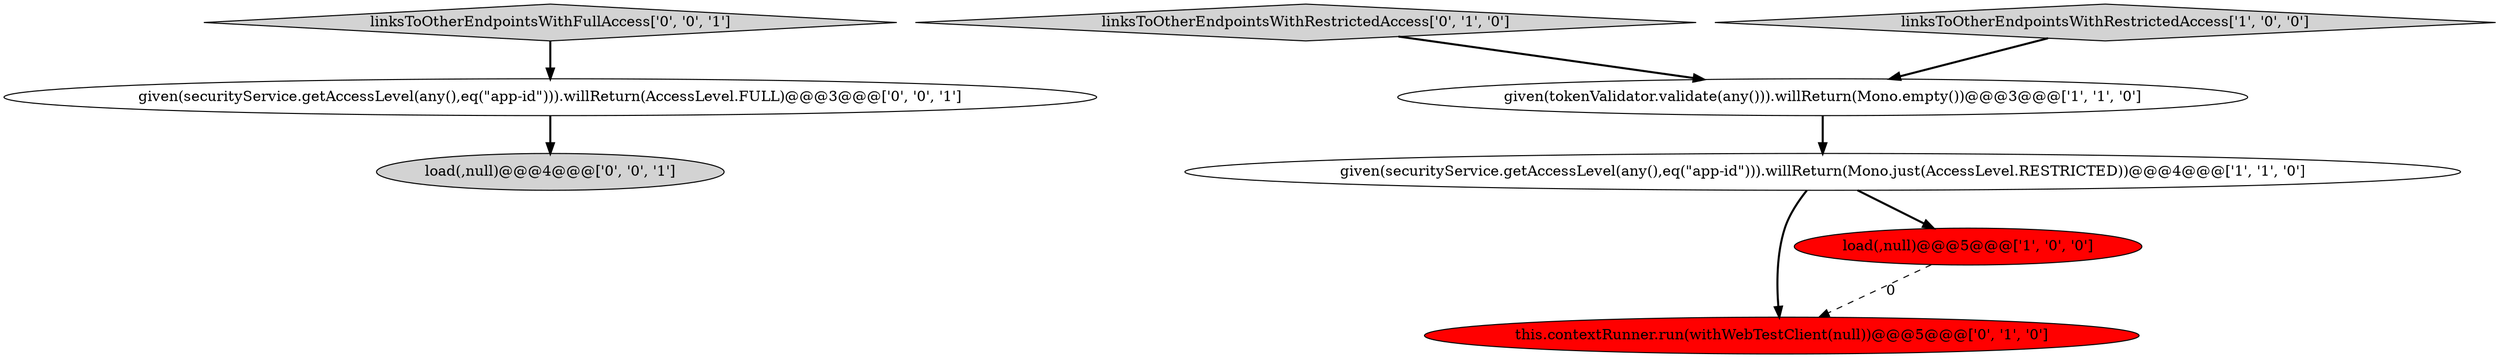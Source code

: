 digraph {
7 [style = filled, label = "given(securityService.getAccessLevel(any(),eq(\"app-id\"))).willReturn(AccessLevel.FULL)@@@3@@@['0', '0', '1']", fillcolor = white, shape = ellipse image = "AAA0AAABBB3BBB"];
1 [style = filled, label = "given(tokenValidator.validate(any())).willReturn(Mono.empty())@@@3@@@['1', '1', '0']", fillcolor = white, shape = ellipse image = "AAA0AAABBB1BBB"];
4 [style = filled, label = "linksToOtherEndpointsWithRestrictedAccess['0', '1', '0']", fillcolor = lightgray, shape = diamond image = "AAA0AAABBB2BBB"];
8 [style = filled, label = "load(,null)@@@4@@@['0', '0', '1']", fillcolor = lightgray, shape = ellipse image = "AAA0AAABBB3BBB"];
5 [style = filled, label = "this.contextRunner.run(withWebTestClient(null))@@@5@@@['0', '1', '0']", fillcolor = red, shape = ellipse image = "AAA1AAABBB2BBB"];
6 [style = filled, label = "linksToOtherEndpointsWithFullAccess['0', '0', '1']", fillcolor = lightgray, shape = diamond image = "AAA0AAABBB3BBB"];
3 [style = filled, label = "linksToOtherEndpointsWithRestrictedAccess['1', '0', '0']", fillcolor = lightgray, shape = diamond image = "AAA0AAABBB1BBB"];
0 [style = filled, label = "given(securityService.getAccessLevel(any(),eq(\"app-id\"))).willReturn(Mono.just(AccessLevel.RESTRICTED))@@@4@@@['1', '1', '0']", fillcolor = white, shape = ellipse image = "AAA0AAABBB1BBB"];
2 [style = filled, label = "load(,null)@@@5@@@['1', '0', '0']", fillcolor = red, shape = ellipse image = "AAA1AAABBB1BBB"];
2->5 [style = dashed, label="0"];
4->1 [style = bold, label=""];
0->2 [style = bold, label=""];
1->0 [style = bold, label=""];
6->7 [style = bold, label=""];
3->1 [style = bold, label=""];
7->8 [style = bold, label=""];
0->5 [style = bold, label=""];
}
